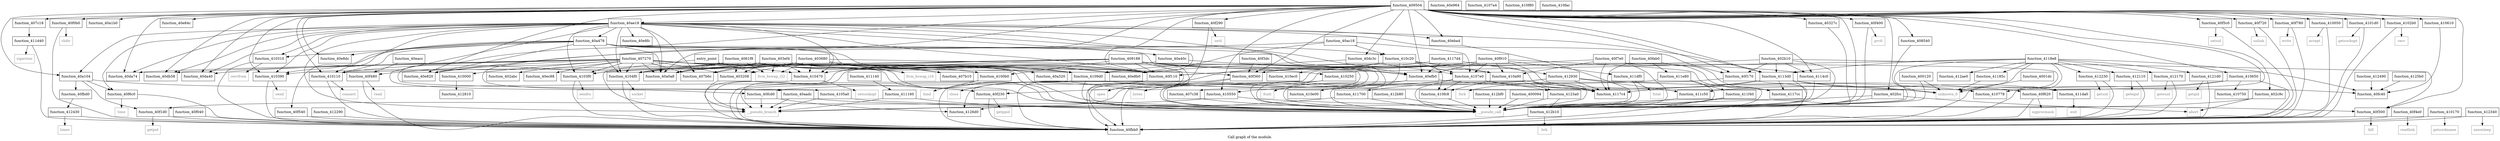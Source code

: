 digraph "Call graph of the module." {
  label="Call graph of the module.";
  node [shape=record];

  Node_function_407c38 [label="{function_407c38}"];
  Node_function_408540 [label="{function_408540}"];
  Node_function_407270 [label="{function_407270}"];
  Node_function_409188 [label="{function_409188}"];
  Node_function_407b10 [label="{function_407b10}"];
  Node_function_409504 [label="{function_409504}"];
  Node_function_40a0a8 [label="{function_40a0a8}"];
  Node_function_40a104 [label="{function_40a104}"];
  Node_function_407b6c [label="{function_407b6c}"];
  Node_function_40a1b0 [label="{function_40a1b0}"];
  Node_function_40e820 [label="{function_40e820}"];
  Node_function_40e84c [label="{function_40e84c}"];
  Node_function_40e8b0 [label="{function_40e8b0}"];
  Node_function_40e8dc [label="{function_40e8dc}"];
  Node_function_40e8fc [label="{function_40e8fc}"];
  Node_function_40e964 [label="{function_40e964}"];
  Node_function_40eacc [label="{function_40eacc}"];
  Node_function_403208 [label="{function_403208}"];
  Node_function_403680 [label="{function_403680}"];
  Node_function_403ef4 [label="{function_403ef4}"];
  Node_function_40327c [label="{function_40327c}"];
  Node_function_40a320 [label="{function_40a320}"];
  Node_function_4061f8 [label="{function_4061f8}"];
  Node_function_407c18 [label="{function_407c18}"];
  Node_function_40eba4 [label="{function_40eba4}"];
  Node_function_40ec88 [label="{function_40ec88}"];
  Node_function_40efb0 [label="{function_40efb0}"];
  Node_function_40f040 [label="{function_40f040}"];
  Node_function_40f0b0 [label="{function_40f0b0}"];
  Node_function_40f110 [label="{function_40f110}"];
  Node_function_40f170 [label="{function_40f170}"];
  Node_function_40f1d0 [label="{function_40f1d0}"];
  Node_function_40f230 [label="{function_40f230}"];
  Node_function_40f290 [label="{function_40f290}"];
  Node_function_40f300 [label="{function_40f300}"];
  Node_function_40ae18 [label="{function_40ae18}"];
  Node_function_40da40 [label="{function_40da40}"];
  Node_function_40f7e0 [label="{function_40f7e0}"];
  Node_function_40da74 [label="{function_40da74}"];
  Node_function_40db58 [label="{function_40db58}"];
  Node_function_40dc3c [label="{function_40dc3c}"];
  Node_connect [color="gray50", fontcolor="gray50", label="{connect}"];
  Node_getsockname [color="gray50", fontcolor="gray50", label="{getsockname}"];
  Node_getsockopt [color="gray50", fontcolor="gray50", label="{getsockopt}"];
  Node_listen [color="gray50", fontcolor="gray50", label="{listen}"];
  Node_recv [color="gray50", fontcolor="gray50", label="{recv}"];
  Node_recvfrom [color="gray50", fontcolor="gray50", label="{recvfrom}"];
  Node_send [color="gray50", fontcolor="gray50", label="{send}"];
  Node_sendto [color="gray50", fontcolor="gray50", label="{sendto}"];
  Node_setsockopt [color="gray50", fontcolor="gray50", label="{setsockopt}"];
  Node_socket [color="gray50", fontcolor="gray50", label="{socket}"];
  Node_sigaction [color="gray50", fontcolor="gray50", label="{sigaction}"];
  Node_exit [color="gray50", fontcolor="gray50", label="{exit}"];
  Node_fstat [color="gray50", fontcolor="gray50", label="{fstat}"];
  Node_getegid [color="gray50", fontcolor="gray50", label="{getegid}"];
  Node_geteuid [color="gray50", fontcolor="gray50", label="{geteuid}"];
  Node_getgid [color="gray50", fontcolor="gray50", label="{getgid}"];
  Node_getuid [color="gray50", fontcolor="gray50", label="{getuid}"];
  Node_nanosleep [color="gray50", fontcolor="gray50", label="{nanosleep}"];
  Node_times [color="gray50", fontcolor="gray50", label="{times}"];
  Node_brk [color="gray50", fontcolor="gray50", label="{brk}"];
  Node_abort [color="gray50", fontcolor="gray50", label="{abort}"];
  Node_llvm_bswap_i32 [color="gray50", fontcolor="gray50", label="{llvm_bswap_i32}"];
  Node_llvm_bswap_i16 [color="gray50", fontcolor="gray50", label="{llvm_bswap_i16}"];
  Node_function_40a40c [label="{function_40a40c}"];
  Node_function_40a478 [label="{function_40a478}"];
  Node_function_40aadc [label="{function_40aadc}"];
  Node_function_40ac18 [label="{function_40ac18}"];
  Node_function_40f360 [label="{function_40f360}"];
  Node_function_40f3dc [label="{function_40f3dc}"];
  Node_function_40f400 [label="{function_40f400}"];
  Node_function_40f480 [label="{function_40f480}"];
  Node_function_40f4e0 [label="{function_40f4e0}"];
  Node_function_40f540 [label="{function_40f540}"];
  Node_function_40f5c0 [label="{function_40f5c0}"];
  Node_function_40f620 [label="{function_40f620}"];
  Node_function_40f6c0 [label="{function_40f6c0}"];
  Node_function_40f720 [label="{function_40f720}"];
  Node_function_40f780 [label="{function_40f780}"];
  Node_function_412ae0 [label="{function_412ae0}"];
  Node_function_40f910 [label="{function_40f910}"];
  Node_function_40fab0 [label="{function_40fab0}"];
  Node_function_40fbb0 [label="{function_40fbb0}"];
  Node_function_40fbd0 [label="{function_40fbd0}"];
  Node_function_40fc40 [label="{function_40fc40}"];
  Node_function_40fcd0 [label="{function_40fcd0}"];
  Node_function_410000 [label="{function_410000}"];
  Node_function_410050 [label="{function_410050}"];
  Node_function_4100b0 [label="{function_4100b0}"];
  Node_function_410110 [label="{function_410110}"];
  Node_function_410170 [label="{function_410170}"];
  Node_function_4101d0 [label="{function_4101d0}"];
  Node_function_410250 [label="{function_410250}"];
  Node_function_4102b0 [label="{function_4102b0}"];
  Node_function_410310 [label="{function_410310}"];
  Node_function_410390 [label="{function_410390}"];
  Node_function_4103f0 [label="{function_4103f0}"];
  Node_function_410470 [label="{function_410470}"];
  Node_function_4104f0 [label="{function_4104f0}"];
  Node_function_410550 [label="{function_410550}"];
  Node_function_4105a0 [label="{function_4105a0}"];
  Node_function_410610 [label="{function_410610}"];
  Node_function_410650 [label="{function_410650}"];
  Node_function_410750 [label="{function_410750}"];
  Node_function_410778 [label="{function_410778}"];
  Node_function_4107a4 [label="{function_4107a4}"];
  Node_function_4107e0 [label="{function_4107e0}"];
  Node_function_4109d0 [label="{function_4109d0}"];
  Node_function_410a90 [label="{function_410a90}"];
  Node_function_410c20 [label="{function_410c20}"];
  Node_function_410e00 [label="{function_410e00}"];
  Node_function_410ec0 [label="{function_410ec0}"];
  Node_function_410f80 [label="{function_410f80}"];
  Node_function_410fac [label="{function_410fac}"];
  Node_function_410fc8 [label="{function_410fc8}"];
  Node_function_411140 [label="{function_411140}"];
  Node_function_411160 [label="{function_411160}"];
  Node_function_4113d0 [label="{function_4113d0}"];
  Node_function_4114c0 [label="{function_4114c0}"];
  Node_function_411700 [label="{function_411700}"];
  Node_function_4117c4 [label="{function_4117c4}"];
  Node_function_4117cc [label="{function_4117cc}"];
  Node_function_4117d4 [label="{function_4117d4}"];
  Node_function_41185c [label="{function_41185c}"];
  Node_function_4118e8 [label="{function_4118e8}"];
  Node_function_411c50 [label="{function_411c50}"];
  Node_function_411d40 [label="{function_411d40}"];
  Node_function_411da0 [label="{function_411da0}"];
  Node_function_411df0 [label="{function_411df0}"];
  Node_function_411e80 [label="{function_411e80}"];
  Node_function_411f40 [label="{function_411f40}"];
  Node_function_412110 [label="{function_412110}"];
  Node_function_412170 [label="{function_412170}"];
  Node_function_4121d0 [label="{function_4121d0}"];
  Node_function_412230 [label="{function_412230}"];
  Node_function_412290 [label="{function_412290}"];
  Node_function_412930 [label="{function_412930}"];
  Node_function_412340 [label="{function_412340}"];
  Node_function_4123a0 [label="{function_4123a0}"];
  Node_function_412430 [label="{function_412430}"];
  Node_function_412490 [label="{function_412490}"];
  Node_function_4125b0 [label="{function_4125b0}"];
  Node_function_4126d0 [label="{function_4126d0}"];
  Node_function_412810 [label="{function_412810}"];
  Node_function_412b10 [label="{function_412b10}"];
  Node_function_412b80 [label="{function_412b80}"];
  Node_function_412bf0 [label="{function_412bf0}"];
  Node_unknown_0 [color="gray50", fontcolor="gray50", label="{unknown_0}"];
  Node_fcntl [color="gray50", fontcolor="gray50", label="{fcntl}"];
  Node_chdir [color="gray50", fontcolor="gray50", label="{chdir}"];
  Node_close [color="gray50", fontcolor="gray50", label="{close}"];
  Node_fork [color="gray50", fontcolor="gray50", label="{fork}"];
  Node_getpid [color="gray50", fontcolor="gray50", label="{getpid}"];
  Node_getppid [color="gray50", fontcolor="gray50", label="{getppid}"];
  Node_ioctl [color="gray50", fontcolor="gray50", label="{ioctl}"];
  Node_kill [color="gray50", fontcolor="gray50", label="{kill}"];
  Node_open [color="gray50", fontcolor="gray50", label="{open}"];
  Node_prctl [color="gray50", fontcolor="gray50", label="{prctl}"];
  Node_read [color="gray50", fontcolor="gray50", label="{read}"];
  Node_readlink [color="gray50", fontcolor="gray50", label="{readlink}"];
  Node_setsid [color="gray50", fontcolor="gray50", label="{setsid}"];
  Node_sigprocmask [color="gray50", fontcolor="gray50", label="{sigprocmask}"];
  Node_time [color="gray50", fontcolor="gray50", label="{time}"];
  Node_unlink [color="gray50", fontcolor="gray50", label="{unlink}"];
  Node_write [color="gray50", fontcolor="gray50", label="{write}"];
  Node_accept [color="gray50", fontcolor="gray50", label="{accept}"];
  Node_bind [color="gray50", fontcolor="gray50", label="{bind}"];
  Node___pseudo_call [color="gray50", fontcolor="gray50", label="{__pseudo_call}"];
  Node___pseudo_branch [color="gray50", fontcolor="gray50", label="{__pseudo_branch}"];
  Node_function_400094 [label="{function_400094}"];
  Node_function_400120 [label="{function_400120}"];
  Node_function_4001dc [label="{function_4001dc}"];
  Node_entry_point [label="{entry_point}"];
  Node_function_402abc [label="{function_402abc}"];
  Node_function_402b10 [label="{function_402b10}"];
  Node_function_402c9c [label="{function_402c9c}"];
  Node_function_402fcc [label="{function_402fcc}"];
  Node_function_407c38 -> Node___pseudo_call;
  Node_function_408540 -> Node___pseudo_call;
  Node_function_407270 -> Node_function_407b10;
  Node_function_407270 -> Node_function_40a0a8;
  Node_function_407270 -> Node_function_407b6c;
  Node_function_407270 -> Node_function_40e820;
  Node_function_407270 -> Node_function_40e8b0;
  Node_function_407270 -> Node_function_403208;
  Node_function_407270 -> Node_function_40ec88;
  Node_function_407270 -> Node_function_40f110;
  Node_function_407270 -> Node_function_40da40;
  Node_function_407270 -> Node_function_40da74;
  Node_function_407270 -> Node_function_40db58;
  Node_function_407270 -> Node_function_40f360;
  Node_function_407270 -> Node_function_40f480;
  Node_function_407270 -> Node_function_410000;
  Node_function_407270 -> Node_function_4103f0;
  Node_function_407270 -> Node_function_410470;
  Node_function_407270 -> Node_function_4104f0;
  Node_function_407270 -> Node_function_4109d0;
  Node_function_407270 -> Node___pseudo_call;
  Node_function_407270 -> Node_function_402abc;
  Node_function_409188 -> Node_function_407c38;
  Node_function_409188 -> Node_function_40efb0;
  Node_function_409188 -> Node_function_40f110;
  Node_function_409188 -> Node_function_40fbb0;
  Node_function_409188 -> Node_function_4100b0;
  Node_function_409188 -> Node_function_410110;
  Node_function_409188 -> Node_function_410250;
  Node_function_409188 -> Node_function_410470;
  Node_function_409188 -> Node_function_4104f0;
  Node_function_409188 -> Node_function_4114c0;
  Node_function_409188 -> Node___pseudo_call;
  Node_function_409188 -> Node___pseudo_branch;
  Node_function_409504 -> Node_function_408540;
  Node_function_409504 -> Node_function_40a0a8;
  Node_function_409504 -> Node_function_40a104;
  Node_function_409504 -> Node_function_40a1b0;
  Node_function_409504 -> Node_function_40e820;
  Node_function_409504 -> Node_function_40e84c;
  Node_function_409504 -> Node_function_40e8dc;
  Node_function_409504 -> Node_function_40327c;
  Node_function_409504 -> Node_function_407c18;
  Node_function_409504 -> Node_function_40eba4;
  Node_function_409504 -> Node_function_40efb0;
  Node_function_409504 -> Node_function_40f0b0;
  Node_function_409504 -> Node_function_40f110;
  Node_function_409504 -> Node_function_40f170;
  Node_function_409504 -> Node_function_40f290;
  Node_function_409504 -> Node_function_40f300;
  Node_function_409504 -> Node_function_40ae18;
  Node_function_409504 -> Node_function_40da40;
  Node_function_409504 -> Node_function_40da74;
  Node_function_409504 -> Node_function_40db58;
  Node_function_409504 -> Node_function_40dc3c;
  Node_function_409504 -> Node_function_40aadc;
  Node_function_409504 -> Node_function_40f360;
  Node_function_409504 -> Node_function_40f400;
  Node_function_409504 -> Node_function_40f5c0;
  Node_function_409504 -> Node_function_40f620;
  Node_function_409504 -> Node_function_40f720;
  Node_function_409504 -> Node_function_40f780;
  Node_function_409504 -> Node_function_410050;
  Node_function_409504 -> Node_function_410110;
  Node_function_409504 -> Node_function_4101d0;
  Node_function_409504 -> Node_function_4102b0;
  Node_function_409504 -> Node_function_410390;
  Node_function_409504 -> Node_function_410550;
  Node_function_409504 -> Node_function_4105a0;
  Node_function_409504 -> Node_function_410610;
  Node_function_409504 -> Node_function_410650;
  Node_function_409504 -> Node_function_4113d0;
  Node_function_409504 -> Node_function_4114c0;
  Node_function_409504 -> Node___pseudo_call;
  Node_function_409504 -> Node_function_402c9c;
  Node_function_409504 -> Node_function_402fcc;
  Node_function_40a104 -> Node_function_40f1d0;
  Node_function_40a104 -> Node_function_40f230;
  Node_function_40a104 -> Node_function_40f6c0;
  Node_function_40a104 -> Node_function_40fbd0;
  Node_function_40eacc -> Node_function_40f480;
  Node_function_403208 -> Node___pseudo_branch;
  Node_function_403680 -> Node_function_407b10;
  Node_function_403680 -> Node_function_40a0a8;
  Node_function_403680 -> Node_function_407b6c;
  Node_function_403680 -> Node_function_40e8b0;
  Node_function_403680 -> Node_function_403208;
  Node_function_403680 -> Node_function_40a320;
  Node_function_403680 -> Node_function_40f110;
  Node_function_403680 -> Node_llvm_bswap_i32;
  Node_function_403680 -> Node_function_4103f0;
  Node_function_403680 -> Node_function_410470;
  Node_function_403680 -> Node_function_4104f0;
  Node_function_403680 -> Node_function_4109d0;
  Node_function_403680 -> Node___pseudo_call;
  Node_function_403ef4 -> Node_function_407b10;
  Node_function_403ef4 -> Node_function_40a0a8;
  Node_function_403ef4 -> Node_function_407b6c;
  Node_function_403ef4 -> Node_function_403208;
  Node_function_403ef4 -> Node_function_40f110;
  Node_function_403ef4 -> Node_llvm_bswap_i32;
  Node_function_403ef4 -> Node_llvm_bswap_i16;
  Node_function_403ef4 -> Node_function_4103f0;
  Node_function_403ef4 -> Node_function_410470;
  Node_function_403ef4 -> Node_function_4104f0;
  Node_function_403ef4 -> Node_function_4109d0;
  Node_function_403ef4 -> Node___pseudo_call;
  Node_function_40327c -> Node___pseudo_call;
  Node_function_4061f8 -> Node_function_40a0a8;
  Node_function_4061f8 -> Node_function_403208;
  Node_function_4061f8 -> Node_llvm_bswap_i32;
  Node_function_4061f8 -> Node_llvm_bswap_i16;
  Node_function_4061f8 -> Node_function_4100b0;
  Node_function_4061f8 -> Node_function_410110;
  Node_function_4061f8 -> Node_function_410390;
  Node_function_4061f8 -> Node_function_4104f0;
  Node_function_4061f8 -> Node_function_4109d0;
  Node_function_4061f8 -> Node___pseudo_call;
  Node_function_407c18 -> Node_function_411d40;
  Node_function_40eba4 -> Node___pseudo_call;
  Node_function_40efb0 -> Node_unknown_0;
  Node_function_40efb0 -> Node_fcntl;
  Node_function_40efb0 -> Node___pseudo_call;
  Node_function_40f040 -> Node_function_40fbb0;
  Node_function_40f0b0 -> Node_function_40fbb0;
  Node_function_40f0b0 -> Node_chdir;
  Node_function_40f110 -> Node_function_40fbb0;
  Node_function_40f110 -> Node_close;
  Node_function_40f170 -> Node_function_40fbb0;
  Node_function_40f170 -> Node_fork;
  Node_function_40f1d0 -> Node_function_40fbb0;
  Node_function_40f1d0 -> Node_getpid;
  Node_function_40f230 -> Node_function_40fbb0;
  Node_function_40f230 -> Node_getppid;
  Node_function_40f290 -> Node_function_40fbb0;
  Node_function_40f290 -> Node_ioctl;
  Node_function_40f300 -> Node_function_40fbb0;
  Node_function_40f300 -> Node_kill;
  Node_function_40ae18 -> Node_function_40a0a8;
  Node_function_40ae18 -> Node_function_40a104;
  Node_function_40ae18 -> Node_function_407b6c;
  Node_function_40ae18 -> Node_function_40e8fc;
  Node_function_40ae18 -> Node_function_40eba4;
  Node_function_40ae18 -> Node_function_40efb0;
  Node_function_40ae18 -> Node_function_40f110;
  Node_function_40ae18 -> Node_function_40f170;
  Node_function_40ae18 -> Node_function_40da40;
  Node_function_40ae18 -> Node_function_40da74;
  Node_function_40ae18 -> Node_function_40db58;
  Node_function_40ae18 -> Node_function_40a40c;
  Node_function_40ae18 -> Node_function_40a478;
  Node_function_40ae18 -> Node_function_40f6c0;
  Node_function_40ae18 -> Node_function_40fcd0;
  Node_function_40ae18 -> Node_function_410110;
  Node_function_40ae18 -> Node_function_410310;
  Node_function_40ae18 -> Node_function_410390;
  Node_function_40ae18 -> Node_function_4103f0;
  Node_function_40ae18 -> Node_function_410470;
  Node_function_40ae18 -> Node_function_4104f0;
  Node_function_40ae18 -> Node_function_4109d0;
  Node_function_40ae18 -> Node_function_4113d0;
  Node_function_40ae18 -> Node___pseudo_call;
  Node_function_40ae18 -> Node___pseudo_branch;
  Node_function_40f7e0 -> Node_function_40f110;
  Node_function_40f7e0 -> Node_function_40fbb0;
  Node_function_40f7e0 -> Node_function_410a90;
  Node_function_40f7e0 -> Node_function_4117c4;
  Node_function_40f7e0 -> Node_function_4117cc;
  Node_function_40f7e0 -> Node___pseudo_call;
  Node_function_40dc3c -> Node_function_40e8b0;
  Node_function_40dc3c -> Node_function_4107e0;
  Node_function_40a40c -> Node_function_410a90;
  Node_function_40a40c -> Node___pseudo_branch;
  Node_function_40a478 -> Node_function_40a0a8;
  Node_function_40a478 -> Node_function_40e820;
  Node_function_40a478 -> Node_function_40e8dc;
  Node_function_40a478 -> Node_function_40efb0;
  Node_function_40a478 -> Node_function_40f110;
  Node_function_40a478 -> Node_function_40f540;
  Node_function_40a478 -> Node_function_410110;
  Node_function_40a478 -> Node_function_410310;
  Node_function_40a478 -> Node_function_410390;
  Node_function_40a478 -> Node_function_4104f0;
  Node_function_40a478 -> Node_function_4109d0;
  Node_function_40a478 -> Node_function_410c20;
  Node_function_40a478 -> Node___pseudo_call;
  Node_function_40aadc -> Node___pseudo_call;
  Node_function_40aadc -> Node___pseudo_branch;
  Node_function_40ac18 -> Node_function_40e820;
  Node_function_40ac18 -> Node_function_40e8b0;
  Node_function_40ac18 -> Node_function_4107e0;
  Node_function_40ac18 -> Node_function_410c20;
  Node_function_40f360 -> Node_function_40fbb0;
  Node_function_40f360 -> Node_open;
  Node_function_40f3dc -> Node_function_40f360;
  Node_function_40f400 -> Node_prctl;
  Node_function_40f400 -> Node___pseudo_call;
  Node_function_40f480 -> Node_function_40fbb0;
  Node_function_40f480 -> Node_read;
  Node_function_40f4e0 -> Node_function_40fbb0;
  Node_function_40f4e0 -> Node_readlink;
  Node_function_40f540 -> Node_function_40fbb0;
  Node_function_40f5c0 -> Node_function_40fbb0;
  Node_function_40f5c0 -> Node_setsid;
  Node_function_40f620 -> Node_function_40fbb0;
  Node_function_40f620 -> Node_sigprocmask;
  Node_function_40f6c0 -> Node_function_40fbb0;
  Node_function_40f6c0 -> Node_time;
  Node_function_40f720 -> Node_function_40fbb0;
  Node_function_40f720 -> Node_unlink;
  Node_function_40f780 -> Node_function_40fbb0;
  Node_function_40f780 -> Node_write;
  Node_function_40f910 -> Node_function_40efb0;
  Node_function_40f910 -> Node_function_40f110;
  Node_function_40f910 -> Node_function_40f360;
  Node_function_40f910 -> Node_function_40fbb0;
  Node_function_40f910 -> Node_function_4107e0;
  Node_function_40f910 -> Node_function_4109d0;
  Node_function_40f910 -> Node_function_410a90;
  Node_function_40f910 -> Node_function_4117c4;
  Node_function_40f910 -> Node_function_411df0;
  Node_function_40fab0 -> Node_function_4117c4;
  Node_function_40fab0 -> Node_function_4117cc;
  Node_function_40fab0 -> Node_function_411e80;
  Node_function_40fbd0 -> Node_function_412430;
  Node_function_40fcd0 -> Node_function_4126d0;
  Node_function_40fcd0 -> Node___pseudo_branch;
  Node_function_410000 -> Node_function_412810;
  Node_function_410050 -> Node_function_40fbb0;
  Node_function_410050 -> Node_accept;
  Node_function_4100b0 -> Node_function_40fbb0;
  Node_function_4100b0 -> Node_bind;
  Node_function_410110 -> Node_connect;
  Node_function_410110 -> Node_function_40fbb0;
  Node_function_410170 -> Node_getsockname;
  Node_function_410170 -> Node_function_40fbb0;
  Node_function_4101d0 -> Node_getsockopt;
  Node_function_4101d0 -> Node_function_40fbb0;
  Node_function_410250 -> Node_listen;
  Node_function_410250 -> Node_function_40fbb0;
  Node_function_4102b0 -> Node_recv;
  Node_function_4102b0 -> Node_function_40fbb0;
  Node_function_410310 -> Node_recvfrom;
  Node_function_410310 -> Node_function_40fbb0;
  Node_function_410390 -> Node_send;
  Node_function_410390 -> Node_function_40fbb0;
  Node_function_4103f0 -> Node_sendto;
  Node_function_4103f0 -> Node_function_40fbb0;
  Node_function_410470 -> Node_setsockopt;
  Node_function_410470 -> Node_function_40fbb0;
  Node_function_4104f0 -> Node_socket;
  Node_function_4104f0 -> Node_function_40fbb0;
  Node_function_410550 -> Node_function_40f1d0;
  Node_function_410550 -> Node_function_40f300;
  Node_function_4105a0 -> Node___pseudo_call;
  Node_function_4105a0 -> Node___pseudo_branch;
  Node_function_410610 -> Node_function_40fc40;
  Node_function_410650 -> Node_function_40fbb0;
  Node_function_410650 -> Node_function_410750;
  Node_function_410650 -> Node_function_410778;
  Node_function_410650 -> Node_function_411c50;
  Node_function_4107e0 -> Node_function_410e00;
  Node_function_4107e0 -> Node_function_410fc8;
  Node_function_4107e0 -> Node_function_4117c4;
  Node_function_4107e0 -> Node_function_4123a0;
  Node_function_4107e0 -> Node___pseudo_call;
  Node_function_4109d0 -> Node_function_40fbb0;
  Node_function_4109d0 -> Node_function_40fc40;
  Node_function_4109d0 -> Node___pseudo_call;
  Node_function_410a90 -> Node_function_410fc8;
  Node_function_410a90 -> Node_function_4117c4;
  Node_function_410a90 -> Node_function_4123a0;
  Node_function_410a90 -> Node___pseudo_call;
  Node_function_410c20 -> Node_function_4107e0;
  Node_function_410c20 -> Node_function_410a90;
  Node_function_410c20 -> Node_function_410ec0;
  Node_function_410c20 -> Node_function_410fc8;
  Node_function_410c20 -> Node_function_4117c4;
  Node_function_410c20 -> Node_function_4126d0;
  Node_function_410c20 -> Node___pseudo_call;
  Node_function_410fc8 -> Node___pseudo_call;
  Node_function_411140 -> Node_function_411160;
  Node_function_411160 -> Node___pseudo_call;
  Node_function_411160 -> Node___pseudo_branch;
  Node_function_4113d0 -> Node_function_411700;
  Node_function_4113d0 -> Node_function_4117c4;
  Node_function_4113d0 -> Node_function_4117cc;
  Node_function_4113d0 -> Node_function_411da0;
  Node_function_4113d0 -> Node_unknown_0;
  Node_function_4113d0 -> Node___pseudo_call;
  Node_function_4114c0 -> Node___pseudo_call;
  Node_function_411700 -> Node___pseudo_call;
  Node_function_411700 -> Node___pseudo_branch;
  Node_function_4117d4 -> Node_function_40efb0;
  Node_function_4117d4 -> Node_function_40f360;
  Node_function_4117d4 -> Node_function_412930;
  Node_function_41185c -> Node_unknown_0;
  Node_function_4118e8 -> Node_function_412ae0;
  Node_function_4118e8 -> Node_function_40fbb0;
  Node_function_4118e8 -> Node_function_40fc40;
  Node_function_4118e8 -> Node_function_4113d0;
  Node_function_4118e8 -> Node_function_41185c;
  Node_function_4118e8 -> Node_function_412110;
  Node_function_4118e8 -> Node_function_412170;
  Node_function_4118e8 -> Node_function_4121d0;
  Node_function_4118e8 -> Node_function_412230;
  Node_function_4118e8 -> Node_function_4126d0;
  Node_function_4118e8 -> Node_unknown_0;
  Node_function_4118e8 -> Node___pseudo_call;
  Node_function_411c50 -> Node___pseudo_call;
  Node_function_411d40 -> Node_sigaction;
  Node_function_411d40 -> Node_function_40fbb0;
  Node_function_411da0 -> Node_exit;
  Node_function_411df0 -> Node_fstat;
  Node_function_411df0 -> Node___pseudo_call;
  Node_function_411e80 -> Node_function_40fcd0;
  Node_function_411e80 -> Node_function_411f40;
  Node_function_411e80 -> Node___pseudo_call;
  Node_function_411f40 -> Node_function_40fbb0;
  Node_function_411f40 -> Node___pseudo_call;
  Node_function_412110 -> Node_getegid;
  Node_function_412110 -> Node_function_40fbb0;
  Node_function_412170 -> Node_geteuid;
  Node_function_412170 -> Node_function_40fbb0;
  Node_function_4121d0 -> Node_getgid;
  Node_function_4121d0 -> Node_function_40fbb0;
  Node_function_412230 -> Node_getuid;
  Node_function_412230 -> Node_function_40fbb0;
  Node_function_412290 -> Node_function_40fbb0;
  Node_function_412930 -> Node_function_40f620;
  Node_function_412930 -> Node_function_410550;
  Node_function_412930 -> Node_function_410778;
  Node_function_412930 -> Node_function_4117c4;
  Node_function_412930 -> Node_function_411c50;
  Node_function_412930 -> Node___pseudo_call;
  Node_function_412340 -> Node_nanosleep;
  Node_function_412340 -> Node_function_40fbb0;
  Node_function_4123a0 -> Node_function_412b10;
  Node_function_4123a0 -> Node___pseudo_call;
  Node_function_412430 -> Node_times;
  Node_function_412430 -> Node_function_40fbb0;
  Node_function_412490 -> Node_function_40fc40;
  Node_function_4125b0 -> Node_function_40fc40;
  Node_function_412b10 -> Node_brk;
  Node_function_412b10 -> Node_function_40fbb0;
  Node_function_412b80 -> Node___pseudo_call;
  Node_function_412bf0 -> Node___pseudo_call;
  Node_function_400094 -> Node___pseudo_call;
  Node_function_400120 -> Node_unknown_0;
  Node_function_400120 -> Node___pseudo_call;
  Node_function_4001dc -> Node_unknown_0;
  Node_entry_point -> Node_llvm_bswap_i32;
  Node_entry_point -> Node___pseudo_call;
  Node_entry_point -> Node___pseudo_branch;
  Node_function_402b10 -> Node_function_40f170;
  Node_function_402b10 -> Node_function_40f230;
  Node_function_402b10 -> Node_function_40f300;
  Node_function_402b10 -> Node_function_4113d0;
  Node_function_402b10 -> Node_function_4114c0;
  Node_function_402b10 -> Node___pseudo_call;
  Node_function_402c9c -> Node_abort;
  Node_function_402c9c -> Node___pseudo_call;
  Node_function_402fcc -> Node_abort;
  Node_function_402fcc -> Node___pseudo_call;
  Node_function_402fcc -> Node___pseudo_branch;
}
